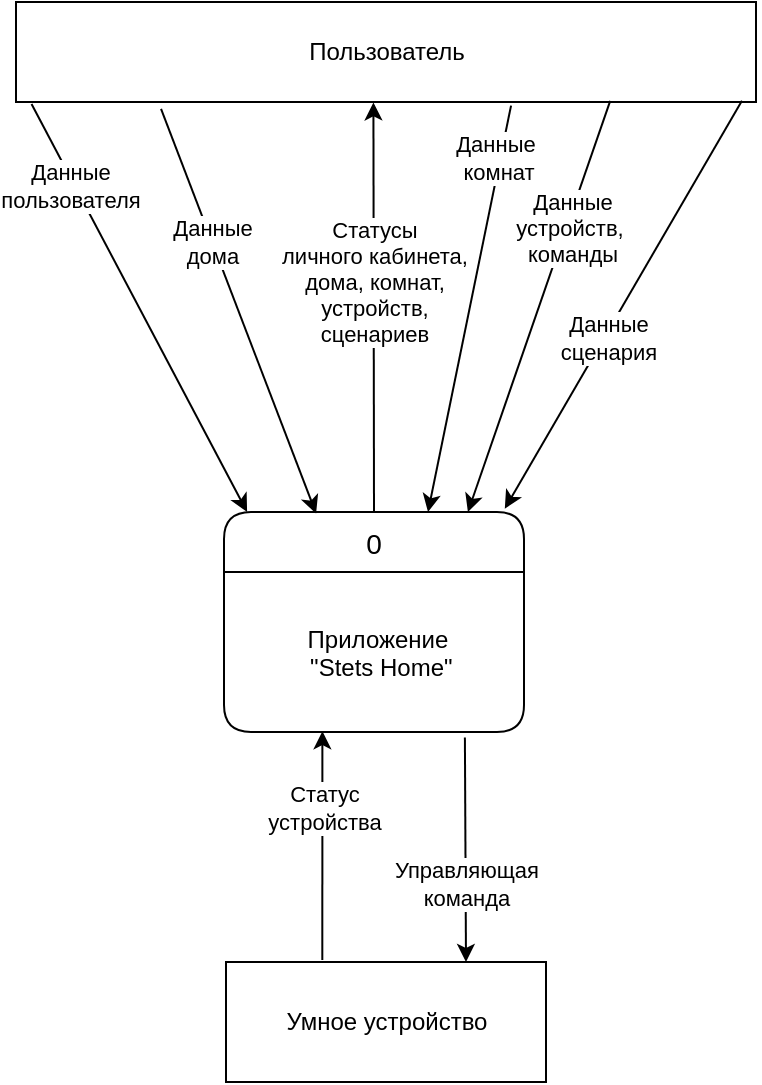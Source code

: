 <mxfile version="21.6.5" type="device" pages="3">
  <diagram id="FZimzOWbiY0pmrnXrLaN" name="DFD контекстная">
    <mxGraphModel dx="972" dy="1823" grid="1" gridSize="10" guides="1" tooltips="1" connect="1" arrows="1" fold="1" page="1" pageScale="1" pageWidth="827" pageHeight="1169" math="0" shadow="0">
      <root>
        <mxCell id="0" />
        <mxCell id="1" parent="0" />
        <mxCell id="komNeLyyzliTDDAAMzvB-3" value="Умное устройство" style="html=1;dashed=0;whitespace=wrap;" parent="1" vertex="1">
          <mxGeometry x="340" y="-280" width="160" height="60" as="geometry" />
        </mxCell>
        <mxCell id="komNeLyyzliTDDAAMzvB-5" value="Пользователь" style="html=1;dashed=0;whitespace=wrap;" parent="1" vertex="1">
          <mxGeometry x="235" y="-760" width="370" height="50" as="geometry" />
        </mxCell>
        <mxCell id="rhUK0AfXt017CsrgmApv-1" value="0" style="swimlane;childLayout=stackLayout;horizontal=1;startSize=30;horizontalStack=0;rounded=1;fontSize=14;fontStyle=0;strokeWidth=1;resizeParent=0;resizeLast=1;shadow=0;dashed=0;align=center;fillColor=#FFFFFF;" parent="1" vertex="1">
          <mxGeometry x="339" y="-505" width="150" height="110" as="geometry" />
        </mxCell>
        <mxCell id="rhUK0AfXt017CsrgmApv-2" value="Приложение&#xa; &quot;Stets Home&quot;" style="align=center;strokeColor=none;fillColor=none;spacingLeft=4;fontSize=12;verticalAlign=middle;resizable=0;rotatable=0;part=1;" parent="rhUK0AfXt017CsrgmApv-1" vertex="1">
          <mxGeometry y="30" width="150" height="80" as="geometry" />
        </mxCell>
        <mxCell id="pviV9AjFVj2nf8EpT2ay-2" value="" style="endArrow=classic;html=1;rounded=0;entryX=0.75;entryY=0;entryDx=0;entryDy=0;exitX=0.803;exitY=1.035;exitDx=0;exitDy=0;exitPerimeter=0;" parent="1" source="rhUK0AfXt017CsrgmApv-2" target="komNeLyyzliTDDAAMzvB-3" edge="1">
          <mxGeometry width="50" height="50" relative="1" as="geometry">
            <mxPoint x="460" y="-390" as="sourcePoint" />
            <mxPoint x="50.6" y="-638.48" as="targetPoint" />
          </mxGeometry>
        </mxCell>
        <mxCell id="3mB53GuWAl7AhL4KbTE2-3" value="Управляющая&lt;br&gt;команда" style="edgeLabel;html=1;align=center;verticalAlign=middle;resizable=0;points=[];" parent="pviV9AjFVj2nf8EpT2ay-2" vertex="1" connectable="0">
          <mxGeometry x="0.301" relative="1" as="geometry">
            <mxPoint as="offset" />
          </mxGeometry>
        </mxCell>
        <mxCell id="pviV9AjFVj2nf8EpT2ay-5" value="" style="endArrow=classic;html=1;rounded=0;exitX=0.301;exitY=-0.017;exitDx=0;exitDy=0;exitPerimeter=0;entryX=0.328;entryY=0.995;entryDx=0;entryDy=0;entryPerimeter=0;" parent="1" source="komNeLyyzliTDDAAMzvB-3" target="rhUK0AfXt017CsrgmApv-2" edge="1">
          <mxGeometry width="50" height="50" relative="1" as="geometry">
            <mxPoint x="120" y="-500" as="sourcePoint" />
            <mxPoint x="390" y="-400" as="targetPoint" />
          </mxGeometry>
        </mxCell>
        <mxCell id="3mB53GuWAl7AhL4KbTE2-2" value="Статус&lt;br&gt;устройства" style="edgeLabel;html=1;align=center;verticalAlign=middle;resizable=0;points=[];" parent="pviV9AjFVj2nf8EpT2ay-5" vertex="1" connectable="0">
          <mxGeometry x="0.325" y="-1" relative="1" as="geometry">
            <mxPoint as="offset" />
          </mxGeometry>
        </mxCell>
        <mxCell id="3mB53GuWAl7AhL4KbTE2-4" value="" style="endArrow=classic;html=1;rounded=0;exitX=0.5;exitY=0;exitDx=0;exitDy=0;entryX=0.483;entryY=1.004;entryDx=0;entryDy=0;entryPerimeter=0;" parent="1" source="rhUK0AfXt017CsrgmApv-1" target="komNeLyyzliTDDAAMzvB-5" edge="1">
          <mxGeometry width="50" height="50" relative="1" as="geometry">
            <mxPoint x="414" y="-510" as="sourcePoint" />
            <mxPoint x="410" y="-710" as="targetPoint" />
          </mxGeometry>
        </mxCell>
        <mxCell id="3mB53GuWAl7AhL4KbTE2-5" value="Статусы &lt;br&gt;личного кабинета, &lt;br&gt;дома, комнат, &lt;br&gt;устройств, &lt;br&gt;сценариев" style="edgeLabel;html=1;align=center;verticalAlign=middle;resizable=0;points=[];" parent="3mB53GuWAl7AhL4KbTE2-4" vertex="1" connectable="0">
          <mxGeometry x="-0.195" y="-1" relative="1" as="geometry">
            <mxPoint x="-1" y="-33" as="offset" />
          </mxGeometry>
        </mxCell>
        <mxCell id="FZvRXunp55Qrim1fApkG-1" value="" style="endArrow=classic;html=1;rounded=0;exitX=0.021;exitY=1.02;exitDx=0;exitDy=0;exitPerimeter=0;entryX=0.077;entryY=0;entryDx=0;entryDy=0;entryPerimeter=0;" parent="1" source="komNeLyyzliTDDAAMzvB-5" target="rhUK0AfXt017CsrgmApv-1" edge="1">
          <mxGeometry width="50" height="50" relative="1" as="geometry">
            <mxPoint x="560" y="-530" as="sourcePoint" />
            <mxPoint x="350" y="-510" as="targetPoint" />
          </mxGeometry>
        </mxCell>
        <mxCell id="FZvRXunp55Qrim1fApkG-6" value="Данные&lt;br&gt;пользователя" style="edgeLabel;html=1;align=center;verticalAlign=middle;resizable=0;points=[];" parent="FZvRXunp55Qrim1fApkG-1" vertex="1" connectable="0">
          <mxGeometry x="-0.612" y="-1" relative="1" as="geometry">
            <mxPoint x="-1" as="offset" />
          </mxGeometry>
        </mxCell>
        <mxCell id="FZvRXunp55Qrim1fApkG-2" value="" style="endArrow=classic;html=1;rounded=0;exitX=0.196;exitY=1.068;exitDx=0;exitDy=0;exitPerimeter=0;entryX=0.307;entryY=0.007;entryDx=0;entryDy=0;entryPerimeter=0;" parent="1" source="komNeLyyzliTDDAAMzvB-5" target="rhUK0AfXt017CsrgmApv-1" edge="1">
          <mxGeometry width="50" height="50" relative="1" as="geometry">
            <mxPoint x="560" y="-530" as="sourcePoint" />
            <mxPoint x="610" y="-580" as="targetPoint" />
          </mxGeometry>
        </mxCell>
        <mxCell id="kPIIuUhpnjaa0JvCIMD1-1" value="Данные&lt;br&gt;дома" style="edgeLabel;html=1;align=center;verticalAlign=middle;resizable=0;points=[];" parent="FZvRXunp55Qrim1fApkG-2" vertex="1" connectable="0">
          <mxGeometry x="-0.342" relative="1" as="geometry">
            <mxPoint as="offset" />
          </mxGeometry>
        </mxCell>
        <mxCell id="FZvRXunp55Qrim1fApkG-3" value="" style="endArrow=classic;html=1;rounded=0;exitX=0.669;exitY=1.036;exitDx=0;exitDy=0;exitPerimeter=0;entryX=0.68;entryY=0;entryDx=0;entryDy=0;entryPerimeter=0;" parent="1" source="komNeLyyzliTDDAAMzvB-5" target="rhUK0AfXt017CsrgmApv-1" edge="1">
          <mxGeometry width="50" height="50" relative="1" as="geometry">
            <mxPoint x="560" y="-530" as="sourcePoint" />
            <mxPoint x="610" y="-580" as="targetPoint" />
          </mxGeometry>
        </mxCell>
        <mxCell id="kPIIuUhpnjaa0JvCIMD1-2" value="Данные&amp;nbsp;&lt;br&gt;комнат" style="edgeLabel;html=1;align=center;verticalAlign=middle;resizable=0;points=[];" parent="FZvRXunp55Qrim1fApkG-3" vertex="1" connectable="0">
          <mxGeometry x="-0.744" y="-2" relative="1" as="geometry">
            <mxPoint as="offset" />
          </mxGeometry>
        </mxCell>
        <mxCell id="FZvRXunp55Qrim1fApkG-4" value="" style="endArrow=classic;html=1;rounded=0;exitX=0.803;exitY=0.988;exitDx=0;exitDy=0;exitPerimeter=0;entryX=0.813;entryY=0;entryDx=0;entryDy=0;entryPerimeter=0;" parent="1" source="komNeLyyzliTDDAAMzvB-5" target="rhUK0AfXt017CsrgmApv-1" edge="1">
          <mxGeometry width="50" height="50" relative="1" as="geometry">
            <mxPoint x="560" y="-530" as="sourcePoint" />
            <mxPoint x="480" y="-510" as="targetPoint" />
          </mxGeometry>
        </mxCell>
        <mxCell id="kPIIuUhpnjaa0JvCIMD1-3" value="Данные&lt;br&gt;устройств,&amp;nbsp;&lt;br&gt;команды" style="edgeLabel;html=1;align=center;verticalAlign=middle;resizable=0;points=[];" parent="FZvRXunp55Qrim1fApkG-4" vertex="1" connectable="0">
          <mxGeometry x="-0.391" y="2" relative="1" as="geometry">
            <mxPoint as="offset" />
          </mxGeometry>
        </mxCell>
        <mxCell id="FZvRXunp55Qrim1fApkG-5" value="" style="endArrow=classic;html=1;rounded=0;exitX=0.981;exitY=0.988;exitDx=0;exitDy=0;exitPerimeter=0;entryX=0.936;entryY=-0.015;entryDx=0;entryDy=0;entryPerimeter=0;" parent="1" source="komNeLyyzliTDDAAMzvB-5" target="rhUK0AfXt017CsrgmApv-1" edge="1">
          <mxGeometry width="50" height="50" relative="1" as="geometry">
            <mxPoint x="560" y="-530" as="sourcePoint" />
            <mxPoint x="490" y="-500" as="targetPoint" />
          </mxGeometry>
        </mxCell>
        <mxCell id="kPIIuUhpnjaa0JvCIMD1-4" value="Данные&lt;br&gt;сценария" style="edgeLabel;html=1;align=center;verticalAlign=middle;resizable=0;points=[];" parent="FZvRXunp55Qrim1fApkG-5" vertex="1" connectable="0">
          <mxGeometry x="0.152" y="1" relative="1" as="geometry">
            <mxPoint as="offset" />
          </mxGeometry>
        </mxCell>
      </root>
    </mxGraphModel>
  </diagram>
  <diagram id="5hfhekeH1kYWlCb4wukP" name="DFD логическая">
    <mxGraphModel dx="972" dy="1823" grid="1" gridSize="10" guides="1" tooltips="1" connect="1" arrows="1" fold="1" page="1" pageScale="1" pageWidth="827" pageHeight="1169" math="0" shadow="0">
      <root>
        <mxCell id="0" />
        <mxCell id="1" parent="0" />
        <mxCell id="TyFQIvKSNbhwDLeUT2OL-1" value="1" style="swimlane;childLayout=stackLayout;horizontal=1;startSize=30;horizontalStack=0;rounded=1;fontSize=14;fontStyle=0;strokeWidth=1;resizeParent=0;resizeLast=1;shadow=0;dashed=0;align=center;fillColor=#FFFFFF;" parent="1" vertex="1">
          <mxGeometry x="200" y="-530" width="150" height="110" as="geometry" />
        </mxCell>
        <mxCell id="TyFQIvKSNbhwDLeUT2OL-2" value="Пользоваться &#xa;личным кабинетом" style="align=center;strokeColor=none;fillColor=none;spacingLeft=4;fontSize=12;verticalAlign=middle;resizable=0;rotatable=0;part=1;" parent="TyFQIvKSNbhwDLeUT2OL-1" vertex="1">
          <mxGeometry y="30" width="150" height="80" as="geometry" />
        </mxCell>
        <mxCell id="jfRJq12P8PdNFq7zpwv4-1" value="2" style="swimlane;childLayout=stackLayout;horizontal=1;startSize=30;horizontalStack=0;rounded=1;fontSize=14;fontStyle=0;strokeWidth=1;resizeParent=0;resizeLast=1;shadow=0;dashed=0;align=center;fillColor=#FFFFFF;" parent="1" vertex="1">
          <mxGeometry x="414" y="-530" width="150" height="110" as="geometry" />
        </mxCell>
        <mxCell id="jfRJq12P8PdNFq7zpwv4-2" value="Управлять домом" style="align=center;strokeColor=none;fillColor=none;spacingLeft=4;fontSize=12;verticalAlign=middle;resizable=0;rotatable=0;part=1;" parent="jfRJq12P8PdNFq7zpwv4-1" vertex="1">
          <mxGeometry y="30" width="150" height="80" as="geometry" />
        </mxCell>
        <mxCell id="_O_enDlZsjK4YdfOdfHm-34" value="D1" style="html=1;dashed=0;whitespace=wrap;shape=mxgraph.dfd.dataStoreID;align=left;spacingLeft=3;points=[[0,0],[0.5,0],[1,0],[0,0.5],[1,0.5],[0,1],[0.5,1],[1,1]];fontSize=10;" parent="1" vertex="1">
          <mxGeometry x="190" y="-275" width="100" height="30" as="geometry" />
        </mxCell>
        <mxCell id="_O_enDlZsjK4YdfOdfHm-36" value="&lt;span style=&quot;font-size: 10px;&quot;&gt;Пользователи&lt;/span&gt;" style="text;html=1;strokeColor=none;fillColor=none;align=left;verticalAlign=middle;whiteSpace=wrap;rounded=0;" parent="1" vertex="1">
          <mxGeometry x="231" y="-270" width="108" height="20" as="geometry" />
        </mxCell>
        <mxCell id="RgIGIiX9YDgX1I-IBLyZ-1" value="" style="edgeStyle=elbowEdgeStyle;rounded=0;orthogonalLoop=1;jettySize=auto;elbow=vertical;html=1;" parent="1" source="_O_enDlZsjK4YdfOdfHm-40" target="_O_enDlZsjK4YdfOdfHm-41" edge="1">
          <mxGeometry relative="1" as="geometry" />
        </mxCell>
        <mxCell id="_O_enDlZsjK4YdfOdfHm-40" value="D2" style="html=1;dashed=0;whitespace=wrap;shape=mxgraph.dfd.dataStoreID;align=left;spacingLeft=3;points=[[0,0],[0.5,0],[1,0],[0,0.5],[1,0.5],[0,1],[0.5,1],[1,1]];fontSize=10;" parent="1" vertex="1">
          <mxGeometry x="414" y="-275" width="100" height="30" as="geometry" />
        </mxCell>
        <mxCell id="_O_enDlZsjK4YdfOdfHm-41" value="&lt;span style=&quot;font-size: 10px;&quot;&gt;Дома&lt;/span&gt;" style="text;html=1;strokeColor=none;fillColor=none;align=left;verticalAlign=middle;whiteSpace=wrap;rounded=0;" parent="1" vertex="1">
          <mxGeometry x="450" y="-270" width="108" height="20" as="geometry" />
        </mxCell>
        <mxCell id="_O_enDlZsjK4YdfOdfHm-44" value="D4" style="html=1;dashed=0;whitespace=wrap;shape=mxgraph.dfd.dataStoreID;align=left;spacingLeft=3;points=[[0,0],[0.5,0],[1,0],[0,0.5],[1,0.5],[0,1],[0.5,1],[1,1]];fontSize=10;" parent="1" vertex="1">
          <mxGeometry x="850" y="-275" width="100" height="30" as="geometry" />
        </mxCell>
        <mxCell id="_O_enDlZsjK4YdfOdfHm-45" value="&lt;span style=&quot;font-size: 10px;&quot;&gt;Устройства&lt;/span&gt;" style="text;html=1;strokeColor=none;fillColor=none;align=left;verticalAlign=middle;whiteSpace=wrap;rounded=0;" parent="1" vertex="1">
          <mxGeometry x="890" y="-270" width="108" height="20" as="geometry" />
        </mxCell>
        <mxCell id="yHjOUtp3m47Egw6OyIrf-1" value="Пользователь" style="html=1;dashed=0;whitespace=wrap;" parent="1" vertex="1">
          <mxGeometry x="390" y="-790" width="850" height="50" as="geometry" />
        </mxCell>
        <mxCell id="yHjOUtp3m47Egw6OyIrf-2" value="" style="endArrow=classic;html=1;rounded=0;entryX=0.25;entryY=0;entryDx=0;entryDy=0;exitX=0.043;exitY=1.011;exitDx=0;exitDy=0;exitPerimeter=0;" parent="1" source="yHjOUtp3m47Egw6OyIrf-1" target="TyFQIvKSNbhwDLeUT2OL-1" edge="1">
          <mxGeometry width="50" height="50" relative="1" as="geometry">
            <mxPoint x="430" y="-740" as="sourcePoint" />
            <mxPoint x="470" y="-480" as="targetPoint" />
          </mxGeometry>
        </mxCell>
        <mxCell id="-zyXWMOmQ7czmRFtADtZ-13" value="Данные&amp;nbsp;&lt;br&gt;пользователя" style="edgeLabel;html=1;align=center;verticalAlign=middle;resizable=0;points=[];" parent="yHjOUtp3m47Egw6OyIrf-2" vertex="1" connectable="0">
          <mxGeometry x="-0.099" y="1" relative="1" as="geometry">
            <mxPoint as="offset" />
          </mxGeometry>
        </mxCell>
        <mxCell id="yHjOUtp3m47Egw6OyIrf-3" value="" style="endArrow=classic;html=1;rounded=0;entryX=0.151;entryY=1.095;entryDx=0;entryDy=0;entryPerimeter=0;exitX=0.75;exitY=0;exitDx=0;exitDy=0;" parent="1" source="TyFQIvKSNbhwDLeUT2OL-1" target="yHjOUtp3m47Egw6OyIrf-1" edge="1">
          <mxGeometry width="50" height="50" relative="1" as="geometry">
            <mxPoint x="470" y="-540" as="sourcePoint" />
            <mxPoint x="470" y="-640" as="targetPoint" />
          </mxGeometry>
        </mxCell>
        <mxCell id="-zyXWMOmQ7czmRFtADtZ-14" value="Статус &lt;br&gt;регистрации /&lt;br&gt;&amp;nbsp;авторизации /&lt;br&gt;&amp;nbsp;обновления &lt;br&gt;данных /&lt;br&gt;&amp;nbsp;восстановления &lt;br&gt;пароля&amp;nbsp;" style="edgeLabel;html=1;align=center;verticalAlign=middle;resizable=0;points=[];" parent="yHjOUtp3m47Egw6OyIrf-3" vertex="1" connectable="0">
          <mxGeometry x="0.179" y="3" relative="1" as="geometry">
            <mxPoint as="offset" />
          </mxGeometry>
        </mxCell>
        <mxCell id="u_nZLA6dXxaw6uER51Nz-1" value="4" style="swimlane;childLayout=stackLayout;horizontal=1;startSize=30;horizontalStack=0;rounded=1;fontSize=14;fontStyle=0;strokeWidth=1;resizeParent=0;resizeLast=1;shadow=0;dashed=0;align=center;fillColor=#FFFFFF;" parent="1" vertex="1">
          <mxGeometry x="900" y="-530" width="150" height="110" as="geometry" />
        </mxCell>
        <mxCell id="u_nZLA6dXxaw6uER51Nz-2" value="Управлять устройствами" style="align=center;strokeColor=none;fillColor=none;spacingLeft=4;fontSize=12;verticalAlign=middle;resizable=0;rotatable=0;part=1;" parent="u_nZLA6dXxaw6uER51Nz-1" vertex="1">
          <mxGeometry y="30" width="150" height="80" as="geometry" />
        </mxCell>
        <mxCell id="u_nZLA6dXxaw6uER51Nz-3" value="5" style="swimlane;childLayout=stackLayout;horizontal=1;startSize=30;horizontalStack=0;rounded=1;fontSize=14;fontStyle=0;strokeWidth=1;resizeParent=0;resizeLast=1;shadow=0;dashed=0;align=center;fillColor=#FFFFFF;" parent="1" vertex="1">
          <mxGeometry x="1168" y="-530" width="150" height="110" as="geometry" />
        </mxCell>
        <mxCell id="u_nZLA6dXxaw6uER51Nz-4" value="Использовать сценарии" style="align=center;strokeColor=none;fillColor=none;spacingLeft=4;fontSize=12;verticalAlign=middle;resizable=0;rotatable=0;part=1;" parent="u_nZLA6dXxaw6uER51Nz-3" vertex="1">
          <mxGeometry y="30" width="150" height="80" as="geometry" />
        </mxCell>
        <mxCell id="gAAorZAZAL3vWiOyB-Mq-1" value="" style="endArrow=classic;html=1;rounded=0;entryX=0.209;entryY=-0.045;entryDx=0;entryDy=0;entryPerimeter=0;" parent="1" target="jfRJq12P8PdNFq7zpwv4-1" edge="1">
          <mxGeometry width="50" height="50" relative="1" as="geometry">
            <mxPoint x="600" y="-740" as="sourcePoint" />
            <mxPoint x="940" y="-630" as="targetPoint" />
          </mxGeometry>
        </mxCell>
        <mxCell id="RgIGIiX9YDgX1I-IBLyZ-3" value="Данные &lt;br&gt;дома" style="edgeLabel;html=1;align=center;verticalAlign=middle;resizable=0;points=[];" parent="gAAorZAZAL3vWiOyB-Mq-1" vertex="1" connectable="0">
          <mxGeometry x="0.144" y="-3" relative="1" as="geometry">
            <mxPoint as="offset" />
          </mxGeometry>
        </mxCell>
        <mxCell id="gAAorZAZAL3vWiOyB-Mq-3" value="" style="endArrow=classic;html=1;rounded=0;exitX=0.63;exitY=-0.03;exitDx=0;exitDy=0;exitPerimeter=0;entryX=0.32;entryY=0.994;entryDx=0;entryDy=0;entryPerimeter=0;" parent="1" source="jfRJq12P8PdNFq7zpwv4-1" target="yHjOUtp3m47Egw6OyIrf-1" edge="1">
          <mxGeometry width="50" height="50" relative="1" as="geometry">
            <mxPoint x="665" y="-546.32" as="sourcePoint" />
            <mxPoint x="665" y="-740" as="targetPoint" />
          </mxGeometry>
        </mxCell>
        <mxCell id="RgIGIiX9YDgX1I-IBLyZ-4" value="Статусы &lt;br&gt;дома" style="edgeLabel;html=1;align=center;verticalAlign=middle;resizable=0;points=[];" parent="gAAorZAZAL3vWiOyB-Mq-3" vertex="1" connectable="0">
          <mxGeometry x="0.38" y="-1" relative="1" as="geometry">
            <mxPoint as="offset" />
          </mxGeometry>
        </mxCell>
        <mxCell id="gAAorZAZAL3vWiOyB-Mq-5" value="" style="endArrow=classic;html=1;rounded=0;entryX=0.25;entryY=0;entryDx=0;entryDy=0;exitX=0.644;exitY=1.044;exitDx=0;exitDy=0;exitPerimeter=0;" parent="1" source="yHjOUtp3m47Egw6OyIrf-1" target="u_nZLA6dXxaw6uER51Nz-1" edge="1">
          <mxGeometry width="50" height="50" relative="1" as="geometry">
            <mxPoint x="782" y="-740" as="sourcePoint" />
            <mxPoint x="783.35" y="-544.95" as="targetPoint" />
          </mxGeometry>
        </mxCell>
        <mxCell id="-zyXWMOmQ7czmRFtADtZ-12" value="Данные&lt;br&gt;устройств, &lt;br&gt;управляющие &lt;br&gt;команды" style="edgeLabel;html=1;align=center;verticalAlign=middle;resizable=0;points=[];" parent="gAAorZAZAL3vWiOyB-Mq-5" vertex="1" connectable="0">
          <mxGeometry x="-0.28" y="1" relative="1" as="geometry">
            <mxPoint as="offset" />
          </mxGeometry>
        </mxCell>
        <mxCell id="gAAorZAZAL3vWiOyB-Mq-8" value="" style="endArrow=classic;html=1;rounded=0;exitX=0.75;exitY=0;exitDx=0;exitDy=0;entryX=0.733;entryY=1.076;entryDx=0;entryDy=0;entryPerimeter=0;" parent="1" source="u_nZLA6dXxaw6uER51Nz-1" target="yHjOUtp3m47Egw6OyIrf-1" edge="1">
          <mxGeometry width="50" height="50" relative="1" as="geometry">
            <mxPoint x="854.5" y="-543" as="sourcePoint" />
            <mxPoint x="852.0" y="-740" as="targetPoint" />
          </mxGeometry>
        </mxCell>
        <mxCell id="-zyXWMOmQ7czmRFtADtZ-11" value="Статус &lt;br&gt;устройства" style="edgeLabel;html=1;align=center;verticalAlign=middle;resizable=0;points=[];" parent="gAAorZAZAL3vWiOyB-Mq-8" vertex="1" connectable="0">
          <mxGeometry x="-0.476" y="1" relative="1" as="geometry">
            <mxPoint as="offset" />
          </mxGeometry>
        </mxCell>
        <mxCell id="gAAorZAZAL3vWiOyB-Mq-10" value="" style="endArrow=classic;html=1;rounded=0;entryX=0.25;entryY=0;entryDx=0;entryDy=0;exitX=0.883;exitY=1.012;exitDx=0;exitDy=0;exitPerimeter=0;" parent="1" source="yHjOUtp3m47Egw6OyIrf-1" target="u_nZLA6dXxaw6uER51Nz-3" edge="1">
          <mxGeometry width="50" height="50" relative="1" as="geometry">
            <mxPoint x="960.0" y="-740" as="sourcePoint" />
            <mxPoint x="961.35" y="-544.95" as="targetPoint" />
          </mxGeometry>
        </mxCell>
        <mxCell id="-zyXWMOmQ7czmRFtADtZ-9" value="Данные&lt;br&gt;Сценария" style="edgeLabel;html=1;align=center;verticalAlign=middle;resizable=0;points=[];" parent="gAAorZAZAL3vWiOyB-Mq-10" vertex="1" connectable="0">
          <mxGeometry x="-0.304" y="2" relative="1" as="geometry">
            <mxPoint as="offset" />
          </mxGeometry>
        </mxCell>
        <mxCell id="s9JWuUlm9TfW3Cb926ho-1" value="D5" style="html=1;dashed=0;whitespace=wrap;shape=mxgraph.dfd.dataStoreID;align=left;spacingLeft=3;points=[[0,0],[0.5,0],[1,0],[0,0.5],[1,0.5],[0,1],[0.5,1],[1,1]];fontSize=10;" parent="1" vertex="1">
          <mxGeometry x="1180" y="-275" width="100" height="30" as="geometry" />
        </mxCell>
        <mxCell id="s9JWuUlm9TfW3Cb926ho-2" value="&lt;span style=&quot;font-size: 10px;&quot;&gt;Сценарии&lt;/span&gt;" style="text;html=1;strokeColor=none;fillColor=none;align=left;verticalAlign=middle;whiteSpace=wrap;rounded=0;" parent="1" vertex="1">
          <mxGeometry x="1220" y="-270" width="108" height="20" as="geometry" />
        </mxCell>
        <mxCell id="s9JWuUlm9TfW3Cb926ho-9" value="" style="endArrow=classic;html=1;rounded=0;entryX=0.5;entryY=1;entryDx=0;entryDy=0;exitX=0.87;exitY=-0.04;exitDx=0;exitDy=0;exitPerimeter=0;" parent="1" source="_O_enDlZsjK4YdfOdfHm-34" target="TyFQIvKSNbhwDLeUT2OL-2" edge="1">
          <mxGeometry width="50" height="50" relative="1" as="geometry">
            <mxPoint x="424.5" y="-277.22" as="sourcePoint" />
            <mxPoint x="561.5" y="-546.24" as="targetPoint" />
          </mxGeometry>
        </mxCell>
        <mxCell id="-zyXWMOmQ7czmRFtADtZ-17" value="Статус&amp;nbsp;&lt;br&gt;авторизации" style="edgeLabel;html=1;align=center;verticalAlign=middle;resizable=0;points=[];" parent="s9JWuUlm9TfW3Cb926ho-9" vertex="1" connectable="0">
          <mxGeometry x="-0.365" y="2" relative="1" as="geometry">
            <mxPoint as="offset" />
          </mxGeometry>
        </mxCell>
        <mxCell id="XoZZwqtEYvSuaSKo8Zv_-1" value="Умное устройство" style="html=1;dashed=0;whitespace=wrap;" parent="1" vertex="1">
          <mxGeometry x="960" y="-150" width="127.5" height="60" as="geometry" />
        </mxCell>
        <mxCell id="50_oPr_vLPfGMR4ClPuE-2" value="" style="endArrow=classic;html=1;rounded=0;exitX=0.75;exitY=1;exitDx=0;exitDy=0;entryX=0.25;entryY=0;entryDx=0;entryDy=0;" parent="1" source="u_nZLA6dXxaw6uER51Nz-2" target="XoZZwqtEYvSuaSKo8Zv_-1" edge="1">
          <mxGeometry width="50" height="50" relative="1" as="geometry">
            <mxPoint x="995.0" y="-205" as="sourcePoint" />
            <mxPoint x="785.0" y="-205" as="targetPoint" />
          </mxGeometry>
        </mxCell>
        <mxCell id="RgIGIiX9YDgX1I-IBLyZ-5" value="Управляющая&lt;br&gt;команда" style="edgeLabel;html=1;align=center;verticalAlign=middle;resizable=0;points=[];" parent="50_oPr_vLPfGMR4ClPuE-2" vertex="1" connectable="0">
          <mxGeometry x="0.225" y="1" relative="1" as="geometry">
            <mxPoint as="offset" />
          </mxGeometry>
        </mxCell>
        <mxCell id="50_oPr_vLPfGMR4ClPuE-8" value="" style="endArrow=classic;html=1;rounded=0;exitX=0.75;exitY=0;exitDx=0;exitDy=0;entryX=0.881;entryY=1.008;entryDx=0;entryDy=0;entryPerimeter=0;" parent="1" source="XoZZwqtEYvSuaSKo8Zv_-1" target="u_nZLA6dXxaw6uER51Nz-2" edge="1">
          <mxGeometry width="50" height="50" relative="1" as="geometry">
            <mxPoint x="890" y="-320" as="sourcePoint" />
            <mxPoint x="890" y="-430" as="targetPoint" />
          </mxGeometry>
        </mxCell>
        <mxCell id="RgIGIiX9YDgX1I-IBLyZ-6" value="Статус &lt;br&gt;устройства" style="edgeLabel;html=1;align=center;verticalAlign=middle;resizable=0;points=[];" parent="50_oPr_vLPfGMR4ClPuE-8" vertex="1" connectable="0">
          <mxGeometry x="-0.71" relative="1" as="geometry">
            <mxPoint as="offset" />
          </mxGeometry>
        </mxCell>
        <mxCell id="8o_UshOBX9eLjMwOJi9H-1" value="" style="endArrow=classic;startArrow=classic;html=1;rounded=0;exitX=0.5;exitY=0;exitDx=0;exitDy=0;" parent="1" source="_O_enDlZsjK4YdfOdfHm-40" edge="1">
          <mxGeometry width="50" height="50" relative="1" as="geometry">
            <mxPoint x="930" y="-430" as="sourcePoint" />
            <mxPoint x="464" y="-420" as="targetPoint" />
          </mxGeometry>
        </mxCell>
        <mxCell id="RgIGIiX9YDgX1I-IBLyZ-2" value="Данные &lt;br&gt;дома" style="edgeLabel;html=1;align=center;verticalAlign=middle;resizable=0;points=[];" parent="8o_UshOBX9eLjMwOJi9H-1" vertex="1" connectable="0">
          <mxGeometry x="0.164" relative="1" as="geometry">
            <mxPoint as="offset" />
          </mxGeometry>
        </mxCell>
        <mxCell id="8o_UshOBX9eLjMwOJi9H-3" value="" style="endArrow=classic;startArrow=classic;html=1;rounded=0;entryX=0.25;entryY=1;entryDx=0;entryDy=0;" parent="1" source="_O_enDlZsjK4YdfOdfHm-34" target="TyFQIvKSNbhwDLeUT2OL-2" edge="1">
          <mxGeometry width="50" height="50" relative="1" as="geometry">
            <mxPoint x="340" y="-340" as="sourcePoint" />
            <mxPoint x="339.95" y="-496.2" as="targetPoint" />
          </mxGeometry>
        </mxCell>
        <mxCell id="-zyXWMOmQ7czmRFtADtZ-15" value="Данные&lt;br&gt;пользователя" style="edgeLabel;html=1;align=center;verticalAlign=middle;resizable=0;points=[];" parent="8o_UshOBX9eLjMwOJi9H-3" vertex="1" connectable="0">
          <mxGeometry x="0.242" y="4" relative="1" as="geometry">
            <mxPoint as="offset" />
          </mxGeometry>
        </mxCell>
        <mxCell id="-zyXWMOmQ7czmRFtADtZ-7" value="" style="endArrow=classic;html=1;rounded=0;elbow=vertical;exitX=0.75;exitY=0;exitDx=0;exitDy=0;entryX=0.934;entryY=1.028;entryDx=0;entryDy=0;entryPerimeter=0;" parent="1" source="u_nZLA6dXxaw6uER51Nz-3" target="yHjOUtp3m47Egw6OyIrf-1" edge="1">
          <mxGeometry width="50" height="50" relative="1" as="geometry">
            <mxPoint x="840" y="-400" as="sourcePoint" />
            <mxPoint x="890" y="-450" as="targetPoint" />
          </mxGeometry>
        </mxCell>
        <mxCell id="-zyXWMOmQ7czmRFtADtZ-8" value="Статус &lt;br&gt;сценария" style="edgeLabel;html=1;align=center;verticalAlign=middle;resizable=0;points=[];" parent="-zyXWMOmQ7czmRFtADtZ-7" vertex="1" connectable="0">
          <mxGeometry x="0.128" relative="1" as="geometry">
            <mxPoint as="offset" />
          </mxGeometry>
        </mxCell>
        <mxCell id="RgIGIiX9YDgX1I-IBLyZ-7" value="" style="endArrow=classic;html=1;rounded=0;elbow=vertical;exitX=1;exitY=0.125;exitDx=0;exitDy=0;exitPerimeter=0;entryX=-0.025;entryY=0.138;entryDx=0;entryDy=0;entryPerimeter=0;" parent="1" source="Y0dIkHDllPw8EsXdR2LB-9" target="u_nZLA6dXxaw6uER51Nz-2" edge="1">
          <mxGeometry width="50" height="50" relative="1" as="geometry">
            <mxPoint x="820" y="-470" as="sourcePoint" />
            <mxPoint x="890" y="-520" as="targetPoint" />
          </mxGeometry>
        </mxCell>
        <mxCell id="Y0dIkHDllPw8EsXdR2LB-10" value="Управляющие&lt;br&gt;команды" style="edgeLabel;html=1;align=center;verticalAlign=middle;resizable=0;points=[];" parent="RgIGIiX9YDgX1I-IBLyZ-7" vertex="1" connectable="0">
          <mxGeometry x="0.173" relative="1" as="geometry">
            <mxPoint x="-9" as="offset" />
          </mxGeometry>
        </mxCell>
        <mxCell id="RgIGIiX9YDgX1I-IBLyZ-9" value="" style="endArrow=classic;html=1;rounded=0;elbow=vertical;exitX=0;exitY=0.75;exitDx=0;exitDy=0;entryX=1;entryY=0.75;entryDx=0;entryDy=0;" parent="1" source="u_nZLA6dXxaw6uER51Nz-2" target="Y0dIkHDllPw8EsXdR2LB-9" edge="1">
          <mxGeometry width="50" height="50" relative="1" as="geometry">
            <mxPoint x="840" y="-480" as="sourcePoint" />
            <mxPoint x="840" y="-400" as="targetPoint" />
          </mxGeometry>
        </mxCell>
        <mxCell id="RgIGIiX9YDgX1I-IBLyZ-10" value="Данные &lt;br&gt;устройства" style="edgeLabel;html=1;align=center;verticalAlign=middle;resizable=0;points=[];" parent="RgIGIiX9YDgX1I-IBLyZ-9" vertex="1" connectable="0">
          <mxGeometry x="0.197" relative="1" as="geometry">
            <mxPoint x="12" as="offset" />
          </mxGeometry>
        </mxCell>
        <mxCell id="RgIGIiX9YDgX1I-IBLyZ-11" value="" style="endArrow=classic;html=1;rounded=0;elbow=vertical;exitX=1;exitY=0.75;exitDx=0;exitDy=0;entryX=0;entryY=0.75;entryDx=0;entryDy=0;" parent="1" source="u_nZLA6dXxaw6uER51Nz-2" target="u_nZLA6dXxaw6uER51Nz-4" edge="1">
          <mxGeometry width="50" height="50" relative="1" as="geometry">
            <mxPoint x="950" y="-480" as="sourcePoint" />
            <mxPoint x="830" y="-480" as="targetPoint" />
          </mxGeometry>
        </mxCell>
        <mxCell id="RgIGIiX9YDgX1I-IBLyZ-12" value="Данные &lt;br&gt;устройства" style="edgeLabel;html=1;align=center;verticalAlign=middle;resizable=0;points=[];" parent="RgIGIiX9YDgX1I-IBLyZ-11" vertex="1" connectable="0">
          <mxGeometry x="0.197" relative="1" as="geometry">
            <mxPoint x="-16" as="offset" />
          </mxGeometry>
        </mxCell>
        <mxCell id="RgIGIiX9YDgX1I-IBLyZ-13" value="" style="endArrow=classic;html=1;rounded=0;elbow=vertical;exitX=0;exitY=0.25;exitDx=0;exitDy=0;entryX=1;entryY=0.25;entryDx=0;entryDy=0;" parent="1" source="u_nZLA6dXxaw6uER51Nz-4" target="u_nZLA6dXxaw6uER51Nz-2" edge="1">
          <mxGeometry width="50" height="50" relative="1" as="geometry">
            <mxPoint x="940" y="-530" as="sourcePoint" />
            <mxPoint x="960" y="-520" as="targetPoint" />
            <Array as="points" />
          </mxGeometry>
        </mxCell>
        <mxCell id="RgIGIiX9YDgX1I-IBLyZ-14" value="Управляющие&lt;br&gt;команды" style="edgeLabel;html=1;align=center;verticalAlign=middle;resizable=0;points=[];" parent="RgIGIiX9YDgX1I-IBLyZ-13" vertex="1" connectable="0">
          <mxGeometry x="0.227" y="1" relative="1" as="geometry">
            <mxPoint x="17" y="-11" as="offset" />
          </mxGeometry>
        </mxCell>
        <mxCell id="Y0dIkHDllPw8EsXdR2LB-3" value="" style="endArrow=classic;startArrow=classic;html=1;rounded=0;exitX=0.694;exitY=-0.093;exitDx=0;exitDy=0;exitPerimeter=0;entryX=0.25;entryY=1;entryDx=0;entryDy=0;" parent="1" source="_O_enDlZsjK4YdfOdfHm-44" target="u_nZLA6dXxaw6uER51Nz-2" edge="1">
          <mxGeometry width="50" height="50" relative="1" as="geometry">
            <mxPoint x="730" y="-490" as="sourcePoint" />
            <mxPoint x="780" y="-540" as="targetPoint" />
          </mxGeometry>
        </mxCell>
        <mxCell id="Y0dIkHDllPw8EsXdR2LB-4" value="Данные&lt;br&gt;устройства" style="edgeLabel;html=1;align=center;verticalAlign=middle;resizable=0;points=[];" parent="Y0dIkHDllPw8EsXdR2LB-3" vertex="1" connectable="0">
          <mxGeometry x="0.194" y="1" relative="1" as="geometry">
            <mxPoint as="offset" />
          </mxGeometry>
        </mxCell>
        <mxCell id="Y0dIkHDllPw8EsXdR2LB-5" value="" style="endArrow=classic;startArrow=classic;html=1;rounded=0;exitX=0.642;exitY=-0.073;exitDx=0;exitDy=0;exitPerimeter=0;entryX=0.5;entryY=1;entryDx=0;entryDy=0;" parent="1" source="s9JWuUlm9TfW3Cb926ho-1" target="u_nZLA6dXxaw6uER51Nz-4" edge="1">
          <mxGeometry width="50" height="50" relative="1" as="geometry">
            <mxPoint x="730" y="-490" as="sourcePoint" />
            <mxPoint x="780" y="-540" as="targetPoint" />
          </mxGeometry>
        </mxCell>
        <mxCell id="Y0dIkHDllPw8EsXdR2LB-6" value="Сценарий" style="edgeLabel;html=1;align=center;verticalAlign=middle;resizable=0;points=[];" parent="Y0dIkHDllPw8EsXdR2LB-5" vertex="1" connectable="0">
          <mxGeometry x="-0.148" y="2" relative="1" as="geometry">
            <mxPoint as="offset" />
          </mxGeometry>
        </mxCell>
        <mxCell id="Y0dIkHDllPw8EsXdR2LB-8" value="3" style="swimlane;childLayout=stackLayout;horizontal=1;startSize=30;horizontalStack=0;rounded=1;fontSize=14;fontStyle=0;strokeWidth=1;resizeParent=0;resizeLast=1;shadow=0;dashed=0;align=center;fillColor=#FFFFFF;" parent="1" vertex="1">
          <mxGeometry x="630" y="-530" width="150" height="110" as="geometry" />
        </mxCell>
        <mxCell id="Y0dIkHDllPw8EsXdR2LB-9" value="Управлять комнатами" style="align=center;strokeColor=none;fillColor=none;spacingLeft=4;fontSize=12;verticalAlign=middle;resizable=0;rotatable=0;part=1;" parent="Y0dIkHDllPw8EsXdR2LB-8" vertex="1">
          <mxGeometry y="30" width="150" height="80" as="geometry" />
        </mxCell>
        <mxCell id="Y0dIkHDllPw8EsXdR2LB-11" value="" style="endArrow=classic;html=1;rounded=0;exitX=0.431;exitY=1.044;exitDx=0;exitDy=0;exitPerimeter=0;entryX=0.393;entryY=0.002;entryDx=0;entryDy=0;entryPerimeter=0;" parent="1" source="yHjOUtp3m47Egw6OyIrf-1" target="Y0dIkHDllPw8EsXdR2LB-8" edge="1">
          <mxGeometry width="50" height="50" relative="1" as="geometry">
            <mxPoint x="730" y="-500" as="sourcePoint" />
            <mxPoint x="780" y="-550" as="targetPoint" />
          </mxGeometry>
        </mxCell>
        <mxCell id="Y0dIkHDllPw8EsXdR2LB-12" value="Данные&amp;nbsp;&lt;br&gt;&amp;nbsp;комнат" style="edgeLabel;html=1;align=center;verticalAlign=middle;resizable=0;points=[];" parent="Y0dIkHDllPw8EsXdR2LB-11" vertex="1" connectable="0">
          <mxGeometry x="-0.19" y="2" relative="1" as="geometry">
            <mxPoint as="offset" />
          </mxGeometry>
        </mxCell>
        <mxCell id="Y0dIkHDllPw8EsXdR2LB-13" value="" style="endArrow=classic;html=1;rounded=0;entryX=0.49;entryY=1.092;entryDx=0;entryDy=0;entryPerimeter=0;exitX=0.75;exitY=0;exitDx=0;exitDy=0;" parent="1" source="Y0dIkHDllPw8EsXdR2LB-8" target="yHjOUtp3m47Egw6OyIrf-1" edge="1">
          <mxGeometry width="50" height="50" relative="1" as="geometry">
            <mxPoint x="730" y="-510" as="sourcePoint" />
            <mxPoint x="780" y="-560" as="targetPoint" />
          </mxGeometry>
        </mxCell>
        <mxCell id="Y0dIkHDllPw8EsXdR2LB-14" value="Статусы&lt;br&gt;комнат" style="edgeLabel;html=1;align=center;verticalAlign=middle;resizable=0;points=[];" parent="Y0dIkHDllPw8EsXdR2LB-13" vertex="1" connectable="0">
          <mxGeometry x="-0.343" relative="1" as="geometry">
            <mxPoint as="offset" />
          </mxGeometry>
        </mxCell>
        <mxCell id="Y0dIkHDllPw8EsXdR2LB-15" value="D3" style="html=1;dashed=0;whitespace=wrap;shape=mxgraph.dfd.dataStoreID;align=left;spacingLeft=3;points=[[0,0],[0.5,0],[1,0],[0,0.5],[1,0.5],[0,1],[0.5,1],[1,1]];fontSize=10;" parent="1" vertex="1">
          <mxGeometry x="655" y="-275" width="100" height="30" as="geometry" />
        </mxCell>
        <mxCell id="Y0dIkHDllPw8EsXdR2LB-16" value="&lt;span style=&quot;font-size: 10px;&quot;&gt;Комнаты&lt;/span&gt;" style="text;html=1;strokeColor=none;fillColor=none;align=left;verticalAlign=middle;whiteSpace=wrap;rounded=0;" parent="1" vertex="1">
          <mxGeometry x="690" y="-270" width="108" height="20" as="geometry" />
        </mxCell>
        <mxCell id="Y0dIkHDllPw8EsXdR2LB-17" value="" style="endArrow=classic;startArrow=classic;html=1;rounded=0;exitX=0.5;exitY=0;exitDx=0;exitDy=0;entryX=0.5;entryY=1;entryDx=0;entryDy=0;" parent="1" source="Y0dIkHDllPw8EsXdR2LB-15" target="Y0dIkHDllPw8EsXdR2LB-9" edge="1">
          <mxGeometry width="50" height="50" relative="1" as="geometry">
            <mxPoint x="730" y="-380" as="sourcePoint" />
            <mxPoint x="780" y="-430" as="targetPoint" />
          </mxGeometry>
        </mxCell>
        <mxCell id="Y0dIkHDllPw8EsXdR2LB-18" value="Данные&amp;nbsp;&lt;br&gt;комнат" style="edgeLabel;html=1;align=center;verticalAlign=middle;resizable=0;points=[];" parent="Y0dIkHDllPw8EsXdR2LB-17" vertex="1" connectable="0">
          <mxGeometry x="0.214" y="2" relative="1" as="geometry">
            <mxPoint as="offset" />
          </mxGeometry>
        </mxCell>
      </root>
    </mxGraphModel>
  </diagram>
  <diagram id="VPFG0wGkTZW3ClHnqaiZ" name="ER модель">
    <mxGraphModel dx="2626" dy="654" grid="1" gridSize="10" guides="1" tooltips="1" connect="1" arrows="1" fold="1" page="1" pageScale="1" pageWidth="827" pageHeight="1169" math="0" shadow="0">
      <root>
        <mxCell id="0" />
        <mxCell id="1" parent="0" />
        <mxCell id="P8IBvrmL_pghqHeqKu2c-1" value="Пользователь" style="swimlane;childLayout=stackLayout;horizontal=1;startSize=30;horizontalStack=0;rounded=1;fontSize=14;fontStyle=0;strokeWidth=2;resizeParent=0;resizeLast=1;shadow=0;dashed=0;align=center;fillColor=#FFFFFF;" parent="1" vertex="1">
          <mxGeometry x="-300" y="210" width="160" height="120" as="geometry" />
        </mxCell>
        <mxCell id="P8IBvrmL_pghqHeqKu2c-2" value="* ID пользователя&#xa;Электронная почта&#xa;Пароль&#xa;Имя пользователя&#xa;Количество домов" style="align=left;strokeColor=none;fillColor=none;spacingLeft=4;fontSize=12;verticalAlign=top;resizable=0;rotatable=0;part=1;" parent="P8IBvrmL_pghqHeqKu2c-1" vertex="1">
          <mxGeometry y="30" width="160" height="90" as="geometry" />
        </mxCell>
        <mxCell id="P8IBvrmL_pghqHeqKu2c-3" value="Дом" style="swimlane;childLayout=stackLayout;horizontal=1;startSize=30;horizontalStack=0;rounded=1;fontSize=14;fontStyle=0;strokeWidth=2;resizeParent=0;resizeLast=1;shadow=0;dashed=0;align=center;fillColor=#FFFFFF;" parent="1" vertex="1">
          <mxGeometry x="180" y="210" width="160" height="120" as="geometry" />
        </mxCell>
        <mxCell id="P8IBvrmL_pghqHeqKu2c-4" value="* ID дома&#xa;Название дома&#xa;Количество комнат&#xa;Количество устройств&#xa;Количество сценариев" style="align=left;strokeColor=none;fillColor=none;spacingLeft=4;fontSize=12;verticalAlign=top;resizable=0;rotatable=0;part=1;" parent="P8IBvrmL_pghqHeqKu2c-3" vertex="1">
          <mxGeometry y="30" width="160" height="90" as="geometry" />
        </mxCell>
        <mxCell id="P8IBvrmL_pghqHeqKu2c-6" value="Комната" style="swimlane;childLayout=stackLayout;horizontal=1;startSize=30;horizontalStack=0;rounded=1;fontSize=14;fontStyle=0;strokeWidth=2;resizeParent=0;resizeLast=1;shadow=0;dashed=0;align=center;fillColor=#FFFFFF;" parent="1" vertex="1">
          <mxGeometry x="180" y="465" width="160" height="120" as="geometry" />
        </mxCell>
        <mxCell id="P8IBvrmL_pghqHeqKu2c-7" value="* Номер комнаты&#xa;Название комнаты&#xa;Номер типа комнаты&#xa;Номер иконки комнаты" style="align=left;strokeColor=none;fillColor=none;spacingLeft=4;fontSize=12;verticalAlign=top;resizable=0;rotatable=0;part=1;" parent="P8IBvrmL_pghqHeqKu2c-6" vertex="1">
          <mxGeometry y="30" width="160" height="90" as="geometry" />
        </mxCell>
        <mxCell id="P8IBvrmL_pghqHeqKu2c-8" value="Устройство" style="swimlane;childLayout=stackLayout;horizontal=1;startSize=30;horizontalStack=0;rounded=1;fontSize=14;fontStyle=0;strokeWidth=2;resizeParent=0;resizeLast=1;shadow=0;dashed=0;align=center;fillColor=#FFFFFF;" parent="1" vertex="1">
          <mxGeometry x="610" y="330" width="160" height="130" as="geometry" />
        </mxCell>
        <mxCell id="P8IBvrmL_pghqHeqKu2c-9" value="* ID устройства&#xa;Номер типа устройства&#xa;Номер статуса устройства&#xa;Режим энергосбережения" style="align=left;strokeColor=none;fillColor=none;spacingLeft=4;fontSize=12;verticalAlign=top;resizable=0;rotatable=0;part=1;" parent="P8IBvrmL_pghqHeqKu2c-8" vertex="1">
          <mxGeometry y="30" width="160" height="100" as="geometry" />
        </mxCell>
        <mxCell id="P8IBvrmL_pghqHeqKu2c-10" value="Управление домом" style="swimlane;childLayout=stackLayout;horizontal=1;startSize=30;horizontalStack=0;rounded=1;fontSize=14;fontStyle=0;strokeWidth=2;resizeParent=0;resizeLast=1;shadow=0;dashed=0;align=center;fillColor=#FFFFFF;" parent="1" vertex="1">
          <mxGeometry x="-70" y="370" width="160" height="120" as="geometry" />
        </mxCell>
        <mxCell id="P8IBvrmL_pghqHeqKu2c-11" value="* ID дома&#xa;* ID пользователя" style="align=left;strokeColor=none;fillColor=none;spacingLeft=4;fontSize=12;verticalAlign=top;resizable=0;rotatable=0;part=1;" parent="P8IBvrmL_pghqHeqKu2c-10" vertex="1">
          <mxGeometry y="30" width="160" height="90" as="geometry" />
        </mxCell>
        <mxCell id="P8IBvrmL_pghqHeqKu2c-12" value="" style="edgeStyle=entityRelationEdgeStyle;fontSize=12;html=1;endArrow=ERzeroToMany;startArrow=ERmandOne;rounded=0;exitX=1.011;exitY=0.137;exitDx=0;exitDy=0;exitPerimeter=0;entryX=-0.021;entryY=0.143;entryDx=0;entryDy=0;entryPerimeter=0;" parent="1" source="P8IBvrmL_pghqHeqKu2c-1" target="P8IBvrmL_pghqHeqKu2c-3" edge="1">
          <mxGeometry width="100" height="100" relative="1" as="geometry">
            <mxPoint x="240" y="370" as="sourcePoint" />
            <mxPoint x="340" y="270" as="targetPoint" />
          </mxGeometry>
        </mxCell>
        <mxCell id="nPNtkgEXDLtEg9yNuhG8-47" value="Владеет" style="edgeLabel;html=1;align=center;verticalAlign=middle;resizable=0;points=[];" parent="P8IBvrmL_pghqHeqKu2c-12" vertex="1" connectable="0">
          <mxGeometry x="-0.043" y="-3" relative="1" as="geometry">
            <mxPoint as="offset" />
          </mxGeometry>
        </mxCell>
        <mxCell id="nPNtkgEXDLtEg9yNuhG8-6" value="" style="edgeStyle=entityRelationEdgeStyle;fontSize=12;html=1;endArrow=ERzeroToMany;startArrow=ERmandOne;rounded=0;exitX=0.996;exitY=0.107;exitDx=0;exitDy=0;entryX=0;entryY=0.25;entryDx=0;entryDy=0;exitPerimeter=0;" parent="1" source="P8IBvrmL_pghqHeqKu2c-2" target="P8IBvrmL_pghqHeqKu2c-11" edge="1">
          <mxGeometry width="100" height="100" relative="1" as="geometry">
            <mxPoint x="-70" y="300" as="sourcePoint" />
            <mxPoint x="-90" y="480" as="targetPoint" />
          </mxGeometry>
        </mxCell>
        <mxCell id="nPNtkgEXDLtEg9yNuhG8-49" value="Управляет" style="edgeLabel;html=1;align=center;verticalAlign=middle;resizable=0;points=[];" parent="nPNtkgEXDLtEg9yNuhG8-6" vertex="1" connectable="0">
          <mxGeometry x="-0.11" y="2" relative="1" as="geometry">
            <mxPoint x="-1" as="offset" />
          </mxGeometry>
        </mxCell>
        <mxCell id="nPNtkgEXDLtEg9yNuhG8-7" value="" style="edgeStyle=entityRelationEdgeStyle;fontSize=12;html=1;endArrow=ERzeroToMany;startArrow=ERmandOne;rounded=0;exitX=-0.001;exitY=0.169;exitDx=0;exitDy=0;entryX=1.001;entryY=0.107;entryDx=0;entryDy=0;exitPerimeter=0;entryPerimeter=0;" parent="1" source="P8IBvrmL_pghqHeqKu2c-4" target="P8IBvrmL_pghqHeqKu2c-11" edge="1">
          <mxGeometry width="100" height="100" relative="1" as="geometry">
            <mxPoint x="-130.64" y="259.63" as="sourcePoint" />
            <mxPoint x="-70" y="492.5" as="targetPoint" />
          </mxGeometry>
        </mxCell>
        <mxCell id="nPNtkgEXDLtEg9yNuhG8-50" value="Имеет" style="edgeLabel;html=1;align=center;verticalAlign=middle;resizable=0;points=[];" parent="nPNtkgEXDLtEg9yNuhG8-7" vertex="1" connectable="0">
          <mxGeometry x="-0.389" y="1" relative="1" as="geometry">
            <mxPoint as="offset" />
          </mxGeometry>
        </mxCell>
        <mxCell id="nPNtkgEXDLtEg9yNuhG8-13" value="" style="edgeStyle=entityRelationEdgeStyle;fontSize=12;html=1;endArrow=ERzeroToMany;startArrow=ERmandOne;rounded=0;entryX=1;entryY=0.25;entryDx=0;entryDy=0;exitX=1;exitY=0.75;exitDx=0;exitDy=0;" parent="1" source="P8IBvrmL_pghqHeqKu2c-4" target="P8IBvrmL_pghqHeqKu2c-7" edge="1">
          <mxGeometry width="100" height="100" relative="1" as="geometry">
            <mxPoint x="340" y="260" as="sourcePoint" />
            <mxPoint x="580.64" y="662.87" as="targetPoint" />
          </mxGeometry>
        </mxCell>
        <mxCell id="nPNtkgEXDLtEg9yNuhG8-46" value="Имеет" style="edgeLabel;html=1;align=center;verticalAlign=middle;resizable=0;points=[];" parent="nPNtkgEXDLtEg9yNuhG8-13" vertex="1" connectable="0">
          <mxGeometry x="-0.112" y="1" relative="1" as="geometry">
            <mxPoint y="13" as="offset" />
          </mxGeometry>
        </mxCell>
        <mxCell id="nPNtkgEXDLtEg9yNuhG8-14" value="" style="edgeStyle=entityRelationEdgeStyle;fontSize=12;html=1;endArrow=ERzeroToMany;startArrow=ERmandOne;rounded=0;exitX=1;exitY=0.25;exitDx=0;exitDy=0;entryX=0;entryY=0.5;entryDx=0;entryDy=0;" parent="1" source="P8IBvrmL_pghqHeqKu2c-4" target="P8IBvrmL_pghqHeqKu2c-9" edge="1">
          <mxGeometry width="100" height="100" relative="1" as="geometry">
            <mxPoint x="350" y="317.5" as="sourcePoint" />
            <mxPoint x="540" y="360" as="targetPoint" />
          </mxGeometry>
        </mxCell>
        <mxCell id="nPNtkgEXDLtEg9yNuhG8-45" value="Содержит" style="edgeLabel;html=1;align=center;verticalAlign=middle;resizable=0;points=[];" parent="nPNtkgEXDLtEg9yNuhG8-14" vertex="1" connectable="0">
          <mxGeometry x="-0.103" y="2" relative="1" as="geometry">
            <mxPoint as="offset" />
          </mxGeometry>
        </mxCell>
        <mxCell id="nPNtkgEXDLtEg9yNuhG8-17" value="" style="edgeStyle=entityRelationEdgeStyle;fontSize=12;html=1;endArrow=ERzeroToMany;startArrow=ERzeroToOne;rounded=0;exitX=1;exitY=0.5;exitDx=0;exitDy=0;entryX=0;entryY=0.75;entryDx=0;entryDy=0;" parent="1" source="P8IBvrmL_pghqHeqKu2c-7" target="P8IBvrmL_pghqHeqKu2c-9" edge="1">
          <mxGeometry width="100" height="100" relative="1" as="geometry">
            <mxPoint x="364" y="630" as="sourcePoint" />
            <mxPoint x="464" y="530" as="targetPoint" />
          </mxGeometry>
        </mxCell>
        <mxCell id="nPNtkgEXDLtEg9yNuhG8-44" value="Расположено" style="edgeLabel;html=1;align=center;verticalAlign=middle;resizable=0;points=[];" parent="nPNtkgEXDLtEg9yNuhG8-17" vertex="1" connectable="0">
          <mxGeometry x="0.042" y="-2" relative="1" as="geometry">
            <mxPoint as="offset" />
          </mxGeometry>
        </mxCell>
        <mxCell id="nPNtkgEXDLtEg9yNuhG8-23" value="Сценарий" style="swimlane;childLayout=stackLayout;horizontal=1;startSize=30;horizontalStack=0;rounded=1;fontSize=14;fontStyle=0;strokeWidth=2;resizeParent=0;resizeLast=1;shadow=0;dashed=0;align=center;fillColor=#FFFFFF;" parent="1" vertex="1">
          <mxGeometry x="180" y="870" width="160" height="130" as="geometry" />
        </mxCell>
        <mxCell id="nPNtkgEXDLtEg9yNuhG8-24" value="* Номер сценария&#xa;Название сценария&#xa;Статус сценария" style="align=left;strokeColor=none;fillColor=none;spacingLeft=4;fontSize=12;verticalAlign=top;resizable=0;rotatable=0;part=1;" parent="nPNtkgEXDLtEg9yNuhG8-23" vertex="1">
          <mxGeometry y="30" width="160" height="100" as="geometry" />
        </mxCell>
        <mxCell id="nPNtkgEXDLtEg9yNuhG8-25" value="Состав сценария" style="swimlane;childLayout=stackLayout;horizontal=1;startSize=30;horizontalStack=0;rounded=1;fontSize=14;fontStyle=0;strokeWidth=2;resizeParent=0;resizeLast=1;shadow=0;dashed=0;align=center;fillColor=#FFFFFF;" parent="1" vertex="1">
          <mxGeometry x="510" y="870" width="160" height="130" as="geometry" />
        </mxCell>
        <mxCell id="nPNtkgEXDLtEg9yNuhG8-26" value="* Номер сценария&#xa;* ID устройства&#xa;Управляющая команда&#xa;" style="align=left;strokeColor=none;fillColor=none;spacingLeft=4;fontSize=12;verticalAlign=top;resizable=0;rotatable=0;part=1;" parent="nPNtkgEXDLtEg9yNuhG8-25" vertex="1">
          <mxGeometry y="30" width="160" height="100" as="geometry" />
        </mxCell>
        <mxCell id="nPNtkgEXDLtEg9yNuhG8-31" value="" style="edgeStyle=entityRelationEdgeStyle;fontSize=12;html=1;endArrow=ERoneToMany;startArrow=ERmandOne;rounded=0;entryX=0;entryY=0.5;entryDx=0;entryDy=0;exitX=1.009;exitY=0.348;exitDx=0;exitDy=0;exitPerimeter=0;" parent="1" source="nPNtkgEXDLtEg9yNuhG8-24" target="nPNtkgEXDLtEg9yNuhG8-25" edge="1">
          <mxGeometry width="100" height="100" relative="1" as="geometry">
            <mxPoint x="190" y="925" as="sourcePoint" />
            <mxPoint x="340" y="860" as="targetPoint" />
          </mxGeometry>
        </mxCell>
        <mxCell id="nPNtkgEXDLtEg9yNuhG8-42" value="Состоит" style="edgeLabel;html=1;align=center;verticalAlign=middle;resizable=0;points=[];" parent="nPNtkgEXDLtEg9yNuhG8-31" vertex="1" connectable="0">
          <mxGeometry x="0.067" y="-2" relative="1" as="geometry">
            <mxPoint as="offset" />
          </mxGeometry>
        </mxCell>
        <mxCell id="nPNtkgEXDLtEg9yNuhG8-34" value="" style="edgeStyle=elbowEdgeStyle;fontSize=12;html=1;endArrow=ERzeroToMany;startArrow=ERmandOne;rounded=0;exitX=0;exitY=0.75;exitDx=0;exitDy=0;entryX=0;entryY=0.25;entryDx=0;entryDy=0;" parent="1" source="P8IBvrmL_pghqHeqKu2c-4" target="nPNtkgEXDLtEg9yNuhG8-24" edge="1">
          <mxGeometry width="100" height="100" relative="1" as="geometry">
            <mxPoint x="-60" y="530" as="sourcePoint" />
            <mxPoint x="90" y="780" as="targetPoint" />
            <Array as="points">
              <mxPoint x="150" y="540" />
            </Array>
          </mxGeometry>
        </mxCell>
        <mxCell id="nPNtkgEXDLtEg9yNuhG8-43" value="Имеет" style="edgeLabel;html=1;align=center;verticalAlign=middle;resizable=0;points=[];" parent="nPNtkgEXDLtEg9yNuhG8-34" vertex="1" connectable="0">
          <mxGeometry x="0.369" y="-1" relative="1" as="geometry">
            <mxPoint as="offset" />
          </mxGeometry>
        </mxCell>
        <mxCell id="nPNtkgEXDLtEg9yNuhG8-51" value="Расписание" style="swimlane;childLayout=stackLayout;horizontal=1;startSize=30;horizontalStack=0;rounded=1;fontSize=14;fontStyle=0;strokeWidth=2;resizeParent=0;resizeLast=1;shadow=0;dashed=0;align=center;fillColor=#FFFFFF;" parent="1" vertex="1">
          <mxGeometry x="-200" y="870" width="170" height="130" as="geometry" />
        </mxCell>
        <mxCell id="nPNtkgEXDLtEg9yNuhG8-52" value="* Номер сценария&#xa;* Номер дня недели&#xa;Время запуска сценария&#xa;Время окончания сценария" style="align=left;strokeColor=none;fillColor=none;spacingLeft=4;fontSize=12;verticalAlign=top;resizable=0;rotatable=0;part=1;" parent="nPNtkgEXDLtEg9yNuhG8-51" vertex="1">
          <mxGeometry y="30" width="170" height="100" as="geometry" />
        </mxCell>
        <mxCell id="nPNtkgEXDLtEg9yNuhG8-55" value="" style="edgeStyle=entityRelationEdgeStyle;fontSize=12;html=1;endArrow=ERzeroToMany;startArrow=ERmandOne;rounded=0;entryX=1;entryY=0.5;entryDx=0;entryDy=0;exitX=0;exitY=0.5;exitDx=0;exitDy=0;" parent="1" source="nPNtkgEXDLtEg9yNuhG8-24" target="nPNtkgEXDLtEg9yNuhG8-52" edge="1">
          <mxGeometry width="100" height="100" relative="1" as="geometry">
            <mxPoint x="30" y="1130" as="sourcePoint" />
            <mxPoint x="130" y="1030" as="targetPoint" />
          </mxGeometry>
        </mxCell>
        <mxCell id="nPNtkgEXDLtEg9yNuhG8-56" value="Выполняется" style="edgeLabel;html=1;align=center;verticalAlign=middle;resizable=0;points=[];" parent="nPNtkgEXDLtEg9yNuhG8-55" vertex="1" connectable="0">
          <mxGeometry x="-0.005" relative="1" as="geometry">
            <mxPoint as="offset" />
          </mxGeometry>
        </mxCell>
        <mxCell id="nPNtkgEXDLtEg9yNuhG8-57" value="Дни недели" style="swimlane;childLayout=stackLayout;horizontal=1;startSize=30;horizontalStack=0;rounded=1;fontSize=14;fontStyle=0;strokeWidth=2;resizeParent=0;resizeLast=1;shadow=0;dashed=0;align=center;fillColor=#FFFFFF;" parent="1" vertex="1">
          <mxGeometry x="-200" y="1070" width="160" height="130" as="geometry" />
        </mxCell>
        <mxCell id="nPNtkgEXDLtEg9yNuhG8-58" value="* Номер дня недели&#xa;Название дня недели" style="align=left;strokeColor=none;fillColor=none;spacingLeft=4;fontSize=12;verticalAlign=top;resizable=0;rotatable=0;part=1;" parent="nPNtkgEXDLtEg9yNuhG8-57" vertex="1">
          <mxGeometry y="30" width="160" height="100" as="geometry" />
        </mxCell>
        <mxCell id="nPNtkgEXDLtEg9yNuhG8-59" value="" style="edgeStyle=elbowEdgeStyle;fontSize=12;html=1;endArrow=ERzeroToMany;startArrow=ERmandOne;rounded=0;exitX=-0.013;exitY=0.1;exitDx=0;exitDy=0;entryX=-0.013;entryY=0.379;entryDx=0;entryDy=0;entryPerimeter=0;exitPerimeter=0;" parent="1" source="nPNtkgEXDLtEg9yNuhG8-58" target="nPNtkgEXDLtEg9yNuhG8-52" edge="1">
          <mxGeometry width="100" height="100" relative="1" as="geometry">
            <mxPoint x="-400" y="990" as="sourcePoint" />
            <mxPoint x="-300" y="890" as="targetPoint" />
            <Array as="points">
              <mxPoint x="-240" y="1030" />
            </Array>
          </mxGeometry>
        </mxCell>
        <mxCell id="nPNtkgEXDLtEg9yNuhG8-60" value="Принадлежит" style="edgeLabel;html=1;align=center;verticalAlign=middle;resizable=0;points=[];" parent="nPNtkgEXDLtEg9yNuhG8-59" vertex="1" connectable="0">
          <mxGeometry x="-0.09" relative="1" as="geometry">
            <mxPoint as="offset" />
          </mxGeometry>
        </mxCell>
        <mxCell id="xhL3NfZ1MA-xvW2xtk2E-1" value="Статус устройства" style="swimlane;childLayout=stackLayout;horizontal=1;startSize=30;horizontalStack=0;rounded=1;fontSize=14;fontStyle=0;strokeWidth=2;resizeParent=0;resizeLast=1;shadow=0;dashed=0;align=center;fillColor=#FFFFFF;" parent="1" vertex="1">
          <mxGeometry x="610" y="180" width="190" height="70" as="geometry" />
        </mxCell>
        <mxCell id="xhL3NfZ1MA-xvW2xtk2E-2" value="* Номер статуса устройства&#xa;Название статуса устройства" style="align=left;strokeColor=none;fillColor=none;spacingLeft=4;fontSize=12;verticalAlign=top;resizable=0;rotatable=0;part=1;" parent="xhL3NfZ1MA-xvW2xtk2E-1" vertex="1">
          <mxGeometry y="30" width="190" height="40" as="geometry" />
        </mxCell>
        <mxCell id="p5apBsh6s3tMoG4SB-OD-1" value="" style="edgeStyle=elbowEdgeStyle;fontSize=12;html=1;endArrow=ERzeroToMany;startArrow=ERmandOne;rounded=0;exitX=0;exitY=0.25;exitDx=0;exitDy=0;entryX=0;entryY=0.25;entryDx=0;entryDy=0;" parent="1" source="xhL3NfZ1MA-xvW2xtk2E-1" target="P8IBvrmL_pghqHeqKu2c-9" edge="1">
          <mxGeometry width="100" height="100" relative="1" as="geometry">
            <mxPoint x="520" y="200" as="sourcePoint" />
            <mxPoint x="520" y="27.9" as="targetPoint" />
            <Array as="points">
              <mxPoint x="580" y="230" />
              <mxPoint x="482.08" y="120" />
            </Array>
          </mxGeometry>
        </mxCell>
        <mxCell id="p5apBsh6s3tMoG4SB-OD-2" value="Принадлежит" style="edgeLabel;html=1;align=center;verticalAlign=middle;resizable=0;points=[];" parent="p5apBsh6s3tMoG4SB-OD-1" vertex="1" connectable="0">
          <mxGeometry x="-0.09" relative="1" as="geometry">
            <mxPoint as="offset" />
          </mxGeometry>
        </mxCell>
        <mxCell id="p5apBsh6s3tMoG4SB-OD-3" value="" style="edgeStyle=elbowEdgeStyle;fontSize=12;html=1;endArrow=ERzeroToMany;startArrow=ERmandOne;rounded=0;entryX=1;entryY=0.5;entryDx=0;entryDy=0;exitX=1;exitY=0.25;exitDx=0;exitDy=0;" parent="1" source="P8IBvrmL_pghqHeqKu2c-9" target="nPNtkgEXDLtEg9yNuhG8-26" edge="1">
          <mxGeometry width="100" height="100" relative="1" as="geometry">
            <mxPoint x="550" y="700" as="sourcePoint" />
            <mxPoint x="330.0" y="700" as="targetPoint" />
            <Array as="points">
              <mxPoint x="790" y="630" />
              <mxPoint x="800" y="730" />
            </Array>
          </mxGeometry>
        </mxCell>
        <mxCell id="p5apBsh6s3tMoG4SB-OD-4" value="Содержит" style="edgeLabel;html=1;align=center;verticalAlign=middle;resizable=0;points=[];" parent="p5apBsh6s3tMoG4SB-OD-3" vertex="1" connectable="0">
          <mxGeometry x="-0.005" relative="1" as="geometry">
            <mxPoint as="offset" />
          </mxGeometry>
        </mxCell>
        <mxCell id="p5apBsh6s3tMoG4SB-OD-5" value="Тип комнаты" style="swimlane;childLayout=stackLayout;horizontal=1;startSize=30;horizontalStack=0;rounded=1;fontSize=14;fontStyle=0;strokeWidth=2;resizeParent=0;resizeLast=1;shadow=0;dashed=0;align=center;fillColor=#FFFFFF;" parent="1" vertex="1">
          <mxGeometry x="414" y="600" width="160" height="70" as="geometry" />
        </mxCell>
        <mxCell id="p5apBsh6s3tMoG4SB-OD-6" value="* Номер типа комнаты&#xa;Название типа комнаты" style="align=left;strokeColor=none;fillColor=none;spacingLeft=4;fontSize=12;verticalAlign=top;resizable=0;rotatable=0;part=1;" parent="p5apBsh6s3tMoG4SB-OD-5" vertex="1">
          <mxGeometry y="30" width="160" height="40" as="geometry" />
        </mxCell>
        <mxCell id="p5apBsh6s3tMoG4SB-OD-8" value="Иконка комнаты" style="swimlane;childLayout=stackLayout;horizontal=1;startSize=30;horizontalStack=0;rounded=1;fontSize=14;fontStyle=0;strokeWidth=2;resizeParent=0;resizeLast=1;shadow=0;dashed=0;align=center;fillColor=#FFFFFF;" parent="1" vertex="1">
          <mxGeometry x="320" y="710" width="160" height="70" as="geometry" />
        </mxCell>
        <mxCell id="p5apBsh6s3tMoG4SB-OD-9" value="* Номер иконки комнаты&#xa;Файл иконки комнаты" style="align=left;strokeColor=none;fillColor=none;spacingLeft=4;fontSize=12;verticalAlign=top;resizable=0;rotatable=0;part=1;" parent="p5apBsh6s3tMoG4SB-OD-8" vertex="1">
          <mxGeometry y="30" width="160" height="40" as="geometry" />
        </mxCell>
        <mxCell id="p5apBsh6s3tMoG4SB-OD-10" value="" style="edgeStyle=elbowEdgeStyle;fontSize=12;html=1;endArrow=ERzeroToMany;startArrow=ERmandOne;rounded=0;exitX=0.25;exitY=1;exitDx=0;exitDy=0;entryX=0.75;entryY=1;entryDx=0;entryDy=0;elbow=vertical;" parent="1" source="p5apBsh6s3tMoG4SB-OD-6" target="P8IBvrmL_pghqHeqKu2c-7" edge="1">
          <mxGeometry width="100" height="100" relative="1" as="geometry">
            <mxPoint x="410" y="590" as="sourcePoint" />
            <mxPoint x="410" y="777.5" as="targetPoint" />
            <Array as="points">
              <mxPoint x="500" y="690" />
              <mxPoint x="510" y="620" />
            </Array>
          </mxGeometry>
        </mxCell>
        <mxCell id="p5apBsh6s3tMoG4SB-OD-11" value="Принадлежит" style="edgeLabel;html=1;align=center;verticalAlign=middle;resizable=0;points=[];" parent="p5apBsh6s3tMoG4SB-OD-10" vertex="1" connectable="0">
          <mxGeometry x="-0.09" relative="1" as="geometry">
            <mxPoint as="offset" />
          </mxGeometry>
        </mxCell>
        <mxCell id="p5apBsh6s3tMoG4SB-OD-12" value="" style="edgeStyle=elbowEdgeStyle;fontSize=12;html=1;endArrow=ERzeroToMany;startArrow=ERmandOne;rounded=0;exitX=0.25;exitY=1;exitDx=0;exitDy=0;entryX=0.554;entryY=1.031;entryDx=0;entryDy=0;elbow=vertical;entryPerimeter=0;" parent="1" source="p5apBsh6s3tMoG4SB-OD-9" target="P8IBvrmL_pghqHeqKu2c-7" edge="1">
          <mxGeometry width="100" height="100" relative="1" as="geometry">
            <mxPoint x="410" y="730" as="sourcePoint" />
            <mxPoint x="120" y="715" as="targetPoint" />
            <Array as="points">
              <mxPoint x="310" y="800" />
            </Array>
          </mxGeometry>
        </mxCell>
        <mxCell id="p5apBsh6s3tMoG4SB-OD-13" value="Принадлежит" style="edgeLabel;html=1;align=center;verticalAlign=middle;resizable=0;points=[];" parent="p5apBsh6s3tMoG4SB-OD-12" vertex="1" connectable="0">
          <mxGeometry x="-0.09" relative="1" as="geometry">
            <mxPoint as="offset" />
          </mxGeometry>
        </mxCell>
        <mxCell id="NBMhmK0oMrD0tbK1txlq-1" value="&lt;h1 style=&quot;font-size: 20px;&quot;&gt;&lt;span style=&quot;background-color: initial; font-weight: normal;&quot;&gt;Станислав Тавридович, спасибо большое за проверку моей работы и за подробные комментарии!&lt;/span&gt;&lt;br&gt;&lt;/h1&gt;&lt;p style=&quot;font-size: 20px;&quot;&gt;&lt;font style=&quot;font-size: 20px;&quot;&gt;Все исправила, за исключением вот этого:&amp;nbsp; &quot;Прямая связь между Пользователем и Домом дублирует связь&amp;nbsp;многие-ко-многим через ассоциативную сущность &quot;Управление домом&quot; и&amp;nbsp;противоречит ей. Удалим?&quot;&amp;nbsp;&amp;nbsp;&lt;/font&gt;&lt;/p&gt;&lt;p style=&quot;font-size: 20px;&quot;&gt;&lt;font style=&quot;font-size: 20px;&quot;&gt;Я исходила из предположения, что создатель дома (хозяин) и пользователь, которому хозяин разрешил управлять устройствами в своем доме, обладают разными статусами (и правами в отношении дома). Прямая связь между Пользователем и Домом отражает отношения между хозяином и созданным им домом. Ассоциативная сущность &quot;Управление домом&quot; предназначена для отношений между Пользователем и домами, которыми ему разрешено управлять, но в которых он не хозяин. Такой управляющий пользователь, например, не может удалить дом. Точнее, может удалить, но только у себя, а у других пользователей и у хозяина этот дом останется. Хозяин же может удалить свой дом, и тогда у пользователей, которые управляли этим домом, он должен удалиться из личного кабинета.&lt;/font&gt;&lt;/p&gt;&lt;p style=&quot;font-size: 20px;&quot;&gt;&lt;font style=&quot;font-size: 20px;&quot;&gt;Возможно, есть другой, более удобный вариант, как отразить разные статусы владельца дома и управляющего чужим домом? Это я сама придумала, может, неудачно.&lt;/font&gt;&lt;/p&gt;&lt;p style=&quot;font-size: 20px;&quot;&gt;&lt;br&gt;&lt;/p&gt;" style="text;html=1;strokeColor=#d6b656;fillColor=#fff2cc;spacing=5;spacingTop=-20;whiteSpace=wrap;overflow=hidden;rounded=0;fontSize=20;" parent="1" vertex="1">
          <mxGeometry x="-940" y="350" width="820" height="500" as="geometry" />
        </mxCell>
        <mxCell id="4dfTiyged0TNW2fyMT5c-2" value="Тип устройства" style="swimlane;childLayout=stackLayout;horizontal=1;startSize=30;horizontalStack=0;rounded=1;fontSize=14;fontStyle=0;strokeWidth=2;resizeParent=0;resizeLast=1;shadow=0;dashed=0;align=center;fillColor=#FFFFFF;" parent="1" vertex="1">
          <mxGeometry x="610" y="520" width="160" height="70" as="geometry" />
        </mxCell>
        <mxCell id="4dfTiyged0TNW2fyMT5c-3" value="* Номер типа устройства&#xa;Название типа устройства" style="align=left;strokeColor=none;fillColor=none;spacingLeft=4;fontSize=12;verticalAlign=top;resizable=0;rotatable=0;part=1;" parent="4dfTiyged0TNW2fyMT5c-2" vertex="1">
          <mxGeometry y="30" width="160" height="40" as="geometry" />
        </mxCell>
        <mxCell id="4dfTiyged0TNW2fyMT5c-4" value="" style="edgeStyle=elbowEdgeStyle;fontSize=12;html=1;endArrow=ERzeroToMany;startArrow=ERmandOne;rounded=0;exitX=0;exitY=0.5;exitDx=0;exitDy=0;entryX=0.01;entryY=0.912;entryDx=0;entryDy=0;entryPerimeter=0;" parent="1" source="4dfTiyged0TNW2fyMT5c-3" target="P8IBvrmL_pghqHeqKu2c-9" edge="1">
          <mxGeometry width="100" height="100" relative="1" as="geometry">
            <mxPoint x="570" y="500" as="sourcePoint" />
            <mxPoint x="570" y="687.5" as="targetPoint" />
            <Array as="points">
              <mxPoint x="580" y="510" />
              <mxPoint x="540" y="532.5" />
              <mxPoint x="442.08" y="422.5" />
            </Array>
          </mxGeometry>
        </mxCell>
        <mxCell id="4dfTiyged0TNW2fyMT5c-5" value="Принадлежит" style="edgeLabel;html=1;align=center;verticalAlign=middle;resizable=0;points=[];" parent="4dfTiyged0TNW2fyMT5c-4" vertex="1" connectable="0">
          <mxGeometry x="-0.09" relative="1" as="geometry">
            <mxPoint y="-18" as="offset" />
          </mxGeometry>
        </mxCell>
      </root>
    </mxGraphModel>
  </diagram>
</mxfile>
